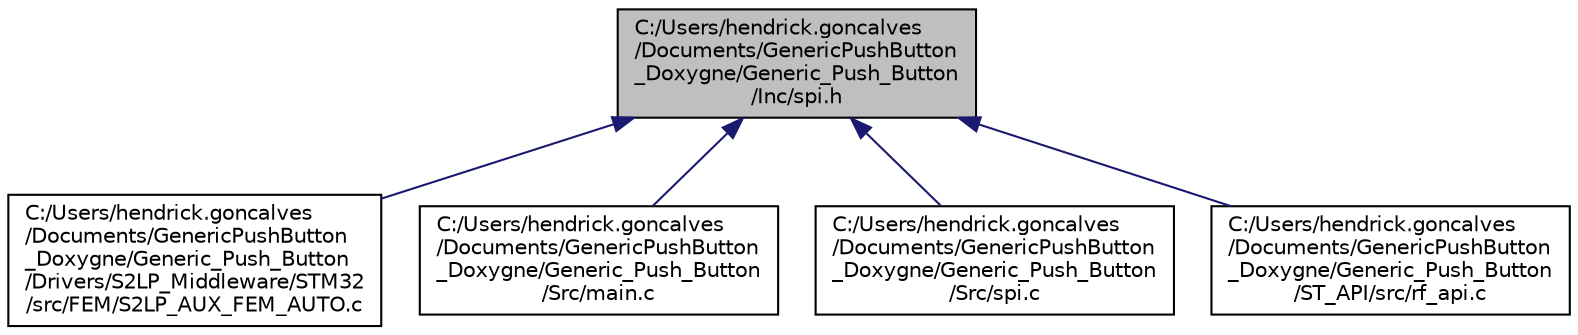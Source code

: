 digraph "C:/Users/hendrick.goncalves/Documents/GenericPushButton_Doxygne/Generic_Push_Button/Inc/spi.h"
{
 // LATEX_PDF_SIZE
  edge [fontname="Helvetica",fontsize="10",labelfontname="Helvetica",labelfontsize="10"];
  node [fontname="Helvetica",fontsize="10",shape=record];
  Node1 [label="C:/Users/hendrick.goncalves\l/Documents/GenericPushButton\l_Doxygne/Generic_Push_Button\l/Inc/spi.h",height=0.2,width=0.4,color="black", fillcolor="grey75", style="filled", fontcolor="black",tooltip=" "];
  Node1 -> Node2 [dir="back",color="midnightblue",fontsize="10",style="solid",fontname="Helvetica"];
  Node2 [label="C:/Users/hendrick.goncalves\l/Documents/GenericPushButton\l_Doxygne/Generic_Push_Button\l/Drivers/S2LP_Middleware/STM32\l/src/FEM/S2LP_AUX_FEM_AUTO.c",height=0.2,width=0.4,color="black", fillcolor="white", style="filled",URL="$_s2_l_p___a_u_x___f_e_m___a_u_t_o_8c.html",tooltip=" "];
  Node1 -> Node3 [dir="back",color="midnightblue",fontsize="10",style="solid",fontname="Helvetica"];
  Node3 [label="C:/Users/hendrick.goncalves\l/Documents/GenericPushButton\l_Doxygne/Generic_Push_Button\l/Src/main.c",height=0.2,width=0.4,color="black", fillcolor="white", style="filled",URL="$main_8c.html",tooltip=": Main program body"];
  Node1 -> Node4 [dir="back",color="midnightblue",fontsize="10",style="solid",fontname="Helvetica"];
  Node4 [label="C:/Users/hendrick.goncalves\l/Documents/GenericPushButton\l_Doxygne/Generic_Push_Button\l/Src/spi.c",height=0.2,width=0.4,color="black", fillcolor="white", style="filled",URL="$spi_8c.html",tooltip=" "];
  Node1 -> Node5 [dir="back",color="midnightblue",fontsize="10",style="solid",fontname="Helvetica"];
  Node5 [label="C:/Users/hendrick.goncalves\l/Documents/GenericPushButton\l_Doxygne/Generic_Push_Button\l/ST_API/src/rf_api.c",height=0.2,width=0.4,color="black", fillcolor="white", style="filled",URL="$rf__api_8c.html",tooltip=" "];
}
